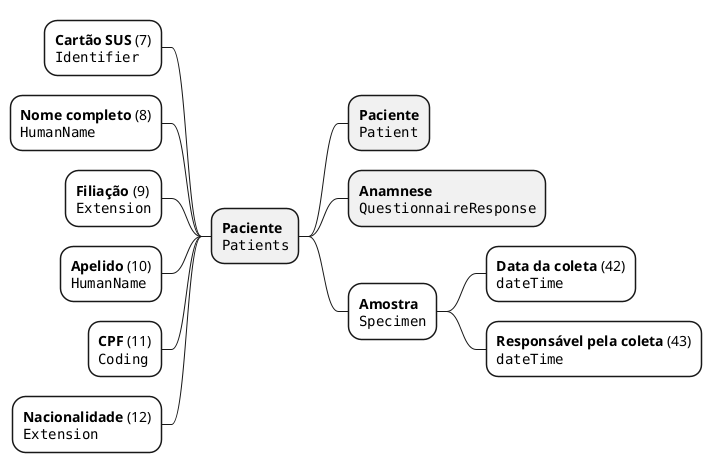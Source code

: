 @startmindmap paciente

+ **Paciente**\n""Patients""
--[#White] **Cartão SUS** (7)\n""Identifier""
--[#White] **Nome completo** (8)\n""HumanName""
--[#White] **Filiação** (9)\n""Extension""
--[#White] **Apelido** (10)\n""HumanName""
--[#White] **CPF** (11)\n""Coding""
--[#White] **Nacionalidade** (12)\n""Extension""
++ **Paciente**\n""Patient""
++ **Anamnese**\n""QuestionnaireResponse""
++[#White] **Amostra**\n""Specimen""
+++[#White] **Data da coleta** (42)\n""dateTime""
+++[#White] **Responsável pela coleta** (43)\n""dateTime""

@enduml
